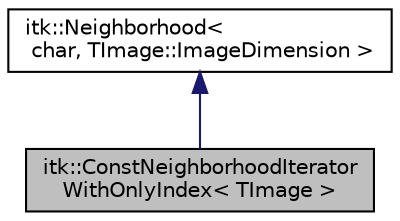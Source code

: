digraph "itk::ConstNeighborhoodIteratorWithOnlyIndex&lt; TImage &gt;"
{
 // LATEX_PDF_SIZE
  edge [fontname="Helvetica",fontsize="10",labelfontname="Helvetica",labelfontsize="10"];
  node [fontname="Helvetica",fontsize="10",shape=record];
  Node1 [label="itk::ConstNeighborhoodIterator\lWithOnlyIndex\< TImage \>",height=0.2,width=0.4,color="black", fillcolor="grey75", style="filled", fontcolor="black",tooltip="Index-only version of ConstNeighborhoodIterator, defining iteration of a local N-dimensional neighbor..."];
  Node2 -> Node1 [dir="back",color="midnightblue",fontsize="10",style="solid",fontname="Helvetica"];
  Node2 [label="itk::Neighborhood\<\l char, TImage::ImageDimension \>",height=0.2,width=0.4,color="black", fillcolor="white", style="filled",URL="$classitk_1_1Neighborhood.html",tooltip=" "];
}
